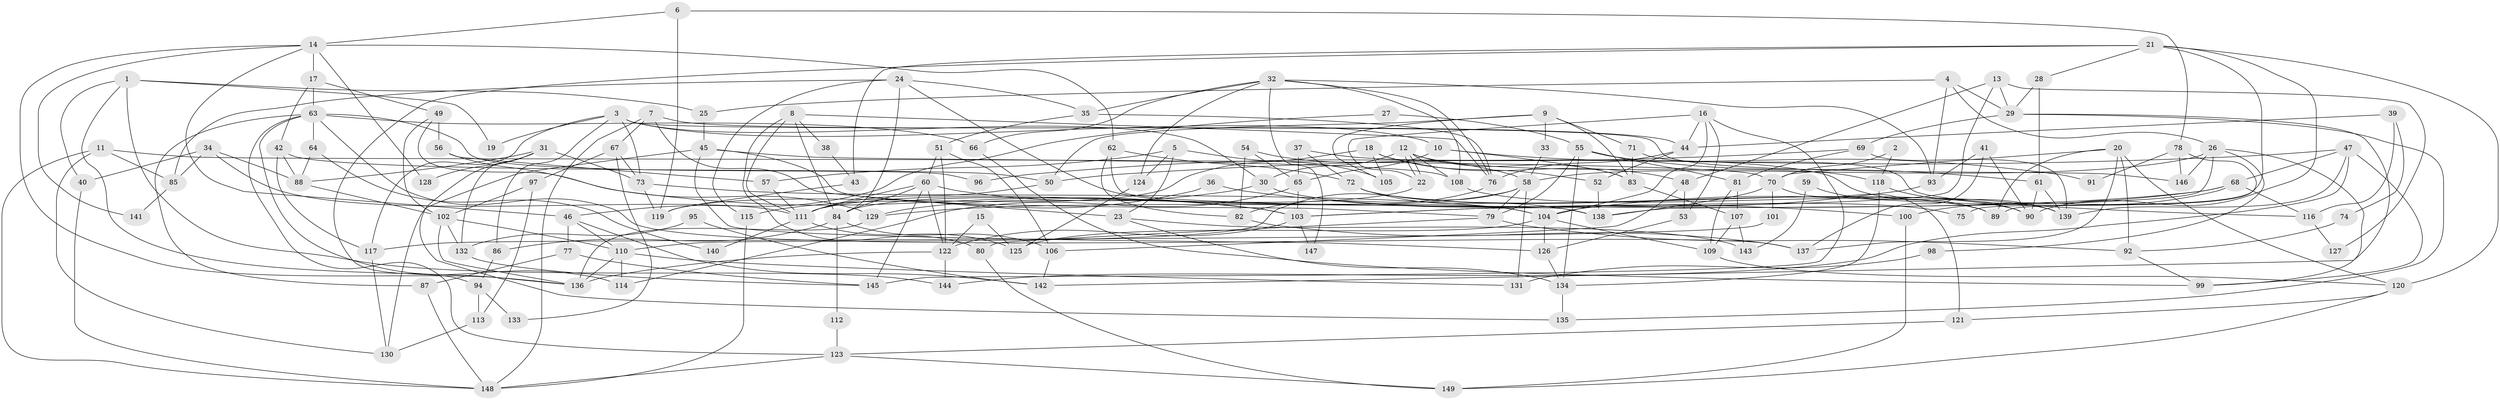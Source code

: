 // Generated by graph-tools (version 1.1) at 2025/15/03/09/25 04:15:17]
// undirected, 149 vertices, 298 edges
graph export_dot {
graph [start="1"]
  node [color=gray90,style=filled];
  1;
  2;
  3;
  4;
  5;
  6;
  7;
  8;
  9;
  10;
  11;
  12;
  13;
  14;
  15;
  16;
  17;
  18;
  19;
  20;
  21;
  22;
  23;
  24;
  25;
  26;
  27;
  28;
  29;
  30;
  31;
  32;
  33;
  34;
  35;
  36;
  37;
  38;
  39;
  40;
  41;
  42;
  43;
  44;
  45;
  46;
  47;
  48;
  49;
  50;
  51;
  52;
  53;
  54;
  55;
  56;
  57;
  58;
  59;
  60;
  61;
  62;
  63;
  64;
  65;
  66;
  67;
  68;
  69;
  70;
  71;
  72;
  73;
  74;
  75;
  76;
  77;
  78;
  79;
  80;
  81;
  82;
  83;
  84;
  85;
  86;
  87;
  88;
  89;
  90;
  91;
  92;
  93;
  94;
  95;
  96;
  97;
  98;
  99;
  100;
  101;
  102;
  103;
  104;
  105;
  106;
  107;
  108;
  109;
  110;
  111;
  112;
  113;
  114;
  115;
  116;
  117;
  118;
  119;
  120;
  121;
  122;
  123;
  124;
  125;
  126;
  127;
  128;
  129;
  130;
  131;
  132;
  133;
  134;
  135;
  136;
  137;
  138;
  139;
  140;
  141;
  142;
  143;
  144;
  145;
  146;
  147;
  148;
  149;
  1 -- 40;
  1 -- 144;
  1 -- 19;
  1 -- 25;
  1 -- 136;
  2 -- 70;
  2 -- 118;
  3 -- 30;
  3 -- 73;
  3 -- 10;
  3 -- 19;
  3 -- 86;
  3 -- 117;
  3 -- 146;
  4 -- 93;
  4 -- 29;
  4 -- 25;
  4 -- 26;
  5 -- 23;
  5 -- 124;
  5 -- 57;
  5 -- 105;
  6 -- 119;
  6 -- 14;
  6 -- 78;
  7 -- 44;
  7 -- 148;
  7 -- 23;
  7 -- 67;
  8 -- 84;
  8 -- 76;
  8 -- 38;
  8 -- 80;
  8 -- 111;
  9 -- 83;
  9 -- 50;
  9 -- 33;
  9 -- 71;
  9 -- 105;
  10 -- 65;
  10 -- 83;
  10 -- 91;
  11 -- 70;
  11 -- 85;
  11 -- 130;
  11 -- 148;
  12 -- 22;
  12 -- 22;
  12 -- 108;
  12 -- 30;
  12 -- 83;
  12 -- 118;
  13 -- 103;
  13 -- 29;
  13 -- 48;
  13 -- 127;
  14 -- 136;
  14 -- 62;
  14 -- 17;
  14 -- 46;
  14 -- 128;
  14 -- 141;
  15 -- 125;
  15 -- 122;
  16 -- 104;
  16 -- 22;
  16 -- 44;
  16 -- 53;
  16 -- 145;
  17 -- 49;
  17 -- 42;
  17 -- 63;
  18 -- 48;
  18 -- 105;
  18 -- 52;
  18 -- 119;
  20 -- 92;
  20 -- 70;
  20 -- 89;
  20 -- 120;
  20 -- 137;
  21 -- 90;
  21 -- 28;
  21 -- 43;
  21 -- 75;
  21 -- 94;
  21 -- 120;
  22 -- 84;
  23 -- 134;
  23 -- 143;
  24 -- 84;
  24 -- 35;
  24 -- 85;
  24 -- 104;
  24 -- 115;
  25 -- 45;
  26 -- 58;
  26 -- 98;
  26 -- 99;
  26 -- 138;
  26 -- 146;
  27 -- 55;
  27 -- 46;
  28 -- 61;
  28 -- 29;
  29 -- 135;
  29 -- 69;
  29 -- 142;
  30 -- 129;
  30 -- 75;
  31 -- 88;
  31 -- 132;
  31 -- 73;
  31 -- 128;
  31 -- 135;
  32 -- 66;
  32 -- 76;
  32 -- 35;
  32 -- 93;
  32 -- 108;
  32 -- 124;
  32 -- 147;
  33 -- 58;
  34 -- 88;
  34 -- 111;
  34 -- 40;
  34 -- 85;
  35 -- 51;
  35 -- 76;
  36 -- 115;
  36 -- 100;
  37 -- 90;
  37 -- 65;
  37 -- 72;
  38 -- 43;
  39 -- 116;
  39 -- 44;
  39 -- 74;
  40 -- 148;
  41 -- 93;
  41 -- 137;
  41 -- 90;
  42 -- 117;
  42 -- 50;
  42 -- 88;
  43 -- 119;
  44 -- 52;
  44 -- 76;
  45 -- 130;
  45 -- 79;
  45 -- 108;
  45 -- 126;
  46 -- 110;
  46 -- 77;
  46 -- 142;
  47 -- 50;
  47 -- 139;
  47 -- 68;
  47 -- 99;
  47 -- 144;
  48 -- 53;
  48 -- 106;
  49 -- 103;
  49 -- 102;
  49 -- 56;
  50 -- 111;
  51 -- 106;
  51 -- 60;
  51 -- 122;
  52 -- 138;
  53 -- 126;
  54 -- 82;
  54 -- 58;
  54 -- 65;
  55 -- 134;
  55 -- 81;
  55 -- 61;
  55 -- 79;
  56 -- 57;
  56 -- 129;
  57 -- 111;
  58 -- 111;
  58 -- 79;
  58 -- 110;
  58 -- 131;
  59 -- 143;
  59 -- 89;
  60 -- 145;
  60 -- 103;
  60 -- 84;
  60 -- 111;
  60 -- 122;
  61 -- 90;
  61 -- 139;
  62 -- 72;
  62 -- 138;
  62 -- 82;
  63 -- 137;
  63 -- 64;
  63 -- 66;
  63 -- 87;
  63 -- 96;
  63 -- 114;
  63 -- 123;
  64 -- 88;
  64 -- 140;
  65 -- 114;
  65 -- 103;
  66 -- 99;
  67 -- 73;
  67 -- 97;
  67 -- 133;
  68 -- 129;
  68 -- 100;
  68 -- 104;
  68 -- 116;
  69 -- 139;
  69 -- 81;
  69 -- 96;
  70 -- 121;
  70 -- 138;
  70 -- 101;
  71 -- 83;
  71 -- 116;
  72 -- 89;
  72 -- 90;
  72 -- 138;
  73 -- 104;
  73 -- 119;
  74 -- 92;
  76 -- 82;
  77 -- 87;
  77 -- 145;
  78 -- 146;
  78 -- 89;
  78 -- 91;
  79 -- 80;
  79 -- 92;
  80 -- 149;
  81 -- 109;
  81 -- 107;
  82 -- 137;
  83 -- 107;
  84 -- 106;
  84 -- 86;
  84 -- 112;
  85 -- 141;
  86 -- 94;
  87 -- 148;
  88 -- 102;
  92 -- 99;
  93 -- 103;
  94 -- 113;
  94 -- 133;
  95 -- 132;
  95 -- 142;
  97 -- 102;
  97 -- 113;
  98 -- 131;
  100 -- 149;
  101 -- 117;
  102 -- 136;
  102 -- 110;
  102 -- 132;
  103 -- 122;
  103 -- 147;
  104 -- 109;
  104 -- 125;
  104 -- 126;
  106 -- 142;
  107 -- 109;
  107 -- 143;
  108 -- 139;
  109 -- 120;
  110 -- 136;
  110 -- 114;
  110 -- 131;
  111 -- 125;
  111 -- 140;
  112 -- 123;
  113 -- 130;
  115 -- 148;
  116 -- 127;
  117 -- 130;
  118 -- 139;
  118 -- 134;
  120 -- 121;
  120 -- 149;
  121 -- 123;
  122 -- 136;
  122 -- 144;
  123 -- 149;
  123 -- 148;
  124 -- 125;
  126 -- 134;
  129 -- 136;
  132 -- 145;
  134 -- 135;
}
